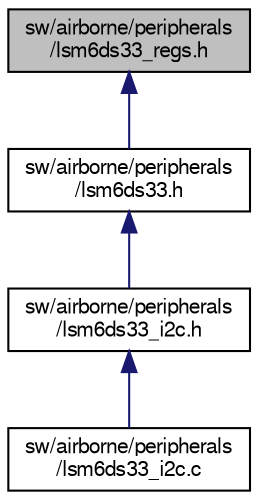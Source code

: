 digraph "sw/airborne/peripherals/lsm6ds33_regs.h"
{
  edge [fontname="FreeSans",fontsize="10",labelfontname="FreeSans",labelfontsize="10"];
  node [fontname="FreeSans",fontsize="10",shape=record];
  Node1 [label="sw/airborne/peripherals\l/lsm6ds33_regs.h",height=0.2,width=0.4,color="black", fillcolor="grey75", style="filled", fontcolor="black"];
  Node1 -> Node2 [dir="back",color="midnightblue",fontsize="10",style="solid",fontname="FreeSans"];
  Node2 [label="sw/airborne/peripherals\l/lsm6ds33.h",height=0.2,width=0.4,color="black", fillcolor="white", style="filled",URL="$lsm6ds33_8h.html",tooltip="LSM6DS33 accelerometer and gyrometer driver I2C interface. "];
  Node2 -> Node3 [dir="back",color="midnightblue",fontsize="10",style="solid",fontname="FreeSans"];
  Node3 [label="sw/airborne/peripherals\l/lsm6ds33_i2c.h",height=0.2,width=0.4,color="black", fillcolor="white", style="filled",URL="$lsm6ds33__i2c_8h.html",tooltip="Driver for the accelerometer and gyrometer LSM6DS33. "];
  Node3 -> Node4 [dir="back",color="midnightblue",fontsize="10",style="solid",fontname="FreeSans"];
  Node4 [label="sw/airborne/peripherals\l/lsm6ds33_i2c.c",height=0.2,width=0.4,color="black", fillcolor="white", style="filled",URL="$lsm6ds33__i2c_8c.html",tooltip="Driver for LSM6DS33 accelerometer and gyrometer using I2C. "];
}
